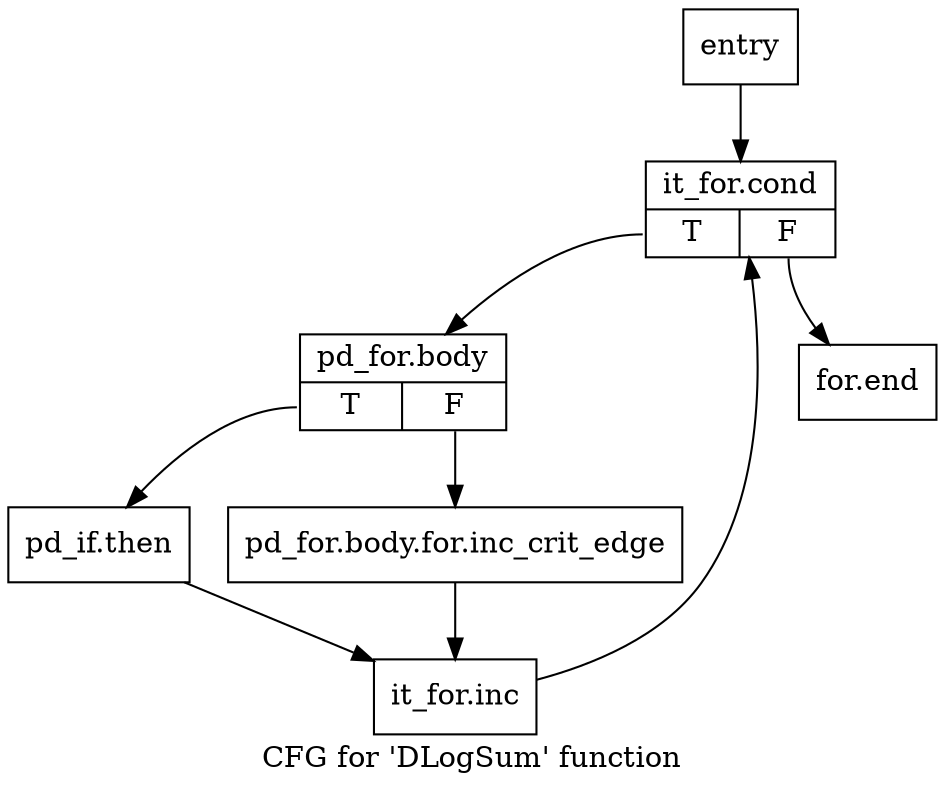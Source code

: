 digraph "CFG for 'DLogSum' function" {
	label="CFG for 'DLogSum' function";

	Node0x2ea3990 [shape=record,label="{entry}"];
	Node0x2ea3990 -> Node0x2ea39e0;
	Node0x2ea39e0 [shape=record,label="{it_for.cond|{<s0>T|<s1>F}}"];
	Node0x2ea39e0:s0 -> Node0x2ea3a30;
	Node0x2ea39e0:s1 -> Node0x2ea3b70;
	Node0x2ea3a30 [shape=record,label="{pd_for.body|{<s0>T|<s1>F}}"];
	Node0x2ea3a30:s0 -> Node0x2ea3ad0;
	Node0x2ea3a30:s1 -> Node0x2ea3a80;
	Node0x2ea3a80 [shape=record,label="{pd_for.body.for.inc_crit_edge}"];
	Node0x2ea3a80 -> Node0x2ea3b20;
	Node0x2ea3ad0 [shape=record,label="{pd_if.then}"];
	Node0x2ea3ad0 -> Node0x2ea3b20;
	Node0x2ea3b20 [shape=record,label="{it_for.inc}"];
	Node0x2ea3b20 -> Node0x2ea39e0;
	Node0x2ea3b70 [shape=record,label="{for.end}"];
}
